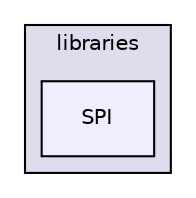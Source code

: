 digraph "C:/Program Files (x86)/Arduino/hardware/arduino/avr/libraries/SPI" {
  compound=true
  node [ fontsize="10", fontname="Helvetica"];
  edge [ labelfontsize="10", labelfontname="Helvetica"];
  subgraph clusterdir_61f5d49050be03bdebbfd54b8da7b81e {
    graph [ bgcolor="#ddddee", pencolor="black", label="libraries" fontname="Helvetica", fontsize="10", URL="dir_61f5d49050be03bdebbfd54b8da7b81e.html"]
  dir_78de5803952d8f7ade75423480ccbab7 [shape=box, label="SPI", style="filled", fillcolor="#eeeeff", pencolor="black", URL="dir_78de5803952d8f7ade75423480ccbab7.html"];
  }
}
